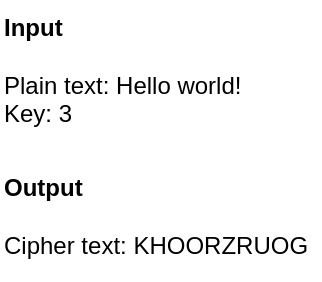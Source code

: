 <mxfile version="20.3.0" type="device" pages="6"><diagram id="RjCjhOEj5gRanv9xUhyw" name="UX"><mxGraphModel dx="782" dy="539" grid="1" gridSize="10" guides="1" tooltips="1" connect="1" arrows="1" fold="1" page="1" pageScale="1" pageWidth="1169" pageHeight="827" math="0" shadow="0"><root><mxCell id="P6TlU-wPTZ_5G9GFOR1F-0"/><mxCell id="P6TlU-wPTZ_5G9GFOR1F-1" parent="P6TlU-wPTZ_5G9GFOR1F-0"/><mxCell id="P6TlU-wPTZ_5G9GFOR1F-30" value="&lt;b&gt;Input&lt;/b&gt;&lt;br&gt;&lt;br&gt;Plain text: Hello world!&lt;br&gt;Key: 3" style="text;html=1;strokeColor=none;fillColor=none;align=left;verticalAlign=top;whiteSpace=wrap;rounded=0;" parent="P6TlU-wPTZ_5G9GFOR1F-1" vertex="1"><mxGeometry x="320" y="160" width="130" height="70" as="geometry"/></mxCell><mxCell id="P6TlU-wPTZ_5G9GFOR1F-31" value="&lt;b&gt;Output&lt;/b&gt;&lt;br&gt;&lt;br&gt;Cipher text: KHOORZRUOG" style="text;html=1;strokeColor=none;fillColor=none;align=left;verticalAlign=top;whiteSpace=wrap;rounded=0;horizontal=1;" parent="P6TlU-wPTZ_5G9GFOR1F-1" vertex="1"><mxGeometry x="320" y="240" width="160" height="60" as="geometry"/></mxCell></root></mxGraphModel></diagram><diagram name="Encode" id="GcXLMNfifwVAIiEV1o7Q"><mxGraphModel dx="882" dy="677" grid="1" gridSize="10" guides="1" tooltips="1" connect="1" arrows="1" fold="1" page="1" pageScale="1" pageWidth="1169" pageHeight="827" math="0" shadow="0">&#xa;      <root>&#xa;        <mxCell id="qPr7Wyt1u1uQ30_5zDNF-0"/>&#xa;        <mxCell id="qPr7Wyt1u1uQ30_5zDNF-1" parent="qPr7Wyt1u1uQ30_5zDNF-0"/>&#xa;        <mxCell id="qPr7Wyt1u1uQ30_5zDNF-2" style="edgeStyle=none;rounded=0;orthogonalLoop=1;jettySize=auto;html=1;exitX=0.5;exitY=1;exitDx=0;exitDy=0;endArrow=none;endFill=0;" parent="qPr7Wyt1u1uQ30_5zDNF-1" source="qPr7Wyt1u1uQ30_5zDNF-3" edge="1">&#xa;          <mxGeometry relative="1" as="geometry">&#xa;            <mxPoint x="540" y="160" as="targetPoint"/>&#xa;          </mxGeometry>&#xa;        </mxCell>&#xa;        <mxCell id="qPr7Wyt1u1uQ30_5zDNF-3" value="Caesar Cipher - Encode" style="rounded=0;whiteSpace=wrap;html=1;" parent="qPr7Wyt1u1uQ30_5zDNF-1" vertex="1">&#xa;          <mxGeometry x="480" y="80" width="120" height="60" as="geometry"/>&#xa;        </mxCell>&#xa;        <mxCell id="qPr7Wyt1u1uQ30_5zDNF-4" value="Get plain text message" style="rounded=0;whiteSpace=wrap;html=1;" parent="qPr7Wyt1u1uQ30_5zDNF-1" vertex="1">&#xa;          <mxGeometry x="160" y="200" width="120" height="60" as="geometry"/>&#xa;        </mxCell>&#xa;        <mxCell id="qPr7Wyt1u1uQ30_5zDNF-7" value="Get valid key value" style="rounded=0;whiteSpace=wrap;html=1;" parent="qPr7Wyt1u1uQ30_5zDNF-1" vertex="1">&#xa;          <mxGeometry x="320" y="200" width="120" height="60" as="geometry"/>&#xa;        </mxCell>&#xa;        <mxCell id="qPr7Wyt1u1uQ30_5zDNF-12" value="" style="endArrow=none;html=1;" parent="qPr7Wyt1u1uQ30_5zDNF-1" edge="1">&#xa;          <mxGeometry width="50" height="50" relative="1" as="geometry">&#xa;            <mxPoint x="220" y="160" as="sourcePoint"/>&#xa;            <mxPoint x="860" y="160" as="targetPoint"/>&#xa;          </mxGeometry>&#xa;        </mxCell>&#xa;        <mxCell id="qPr7Wyt1u1uQ30_5zDNF-14" style="edgeStyle=orthogonalEdgeStyle;rounded=0;orthogonalLoop=1;jettySize=auto;html=1;exitX=0.5;exitY=0;exitDx=0;exitDy=0;endArrow=none;endFill=0;" parent="qPr7Wyt1u1uQ30_5zDNF-1" source="qPr7Wyt1u1uQ30_5zDNF-15" edge="1">&#xa;          <mxGeometry relative="1" as="geometry">&#xa;            <mxPoint x="700" y="160" as="targetPoint"/>&#xa;          </mxGeometry>&#xa;        </mxCell>&#xa;        <mxCell id="qPr7Wyt1u1uQ30_5zDNF-15" value="Loop for&lt;br&gt;each letter in&lt;br&gt;interim text" style="ellipse;whiteSpace=wrap;html=1;" parent="qPr7Wyt1u1uQ30_5zDNF-1" vertex="1">&#xa;          <mxGeometry x="640" y="200" width="120" height="60" as="geometry"/>&#xa;        </mxCell>&#xa;        <mxCell id="qPr7Wyt1u1uQ30_5zDNF-22" value="Display cipher text" style="rounded=0;whiteSpace=wrap;html=1;" parent="qPr7Wyt1u1uQ30_5zDNF-1" vertex="1">&#xa;          <mxGeometry x="800" y="200" width="120" height="60" as="geometry"/>&#xa;        </mxCell>&#xa;        <mxCell id="qPr7Wyt1u1uQ30_5zDNF-39" value="" style="endArrow=none;html=1;exitX=0.5;exitY=0;exitDx=0;exitDy=0;" parent="qPr7Wyt1u1uQ30_5zDNF-1" source="qPr7Wyt1u1uQ30_5zDNF-7" edge="1">&#xa;          <mxGeometry width="50" height="50" relative="1" as="geometry">&#xa;            <mxPoint x="440" y="360" as="sourcePoint"/>&#xa;            <mxPoint x="380" y="160" as="targetPoint"/>&#xa;          </mxGeometry>&#xa;        </mxCell>&#xa;        <mxCell id="qPr7Wyt1u1uQ30_5zDNF-40" value="" style="endArrow=none;html=1;exitX=0.5;exitY=0;exitDx=0;exitDy=0;" parent="qPr7Wyt1u1uQ30_5zDNF-1" source="qPr7Wyt1u1uQ30_5zDNF-4" edge="1">&#xa;          <mxGeometry width="50" height="50" relative="1" as="geometry">&#xa;            <mxPoint x="150" y="430" as="sourcePoint"/>&#xa;            <mxPoint x="220" y="160" as="targetPoint"/>&#xa;          </mxGeometry>&#xa;        </mxCell>&#xa;        <mxCell id="qPr7Wyt1u1uQ30_5zDNF-41" value="" style="endArrow=none;html=1;" parent="qPr7Wyt1u1uQ30_5zDNF-1" source="qPr7Wyt1u1uQ30_5zDNF-22" edge="1">&#xa;          <mxGeometry width="50" height="50" relative="1" as="geometry">&#xa;            <mxPoint x="600" y="360" as="sourcePoint"/>&#xa;            <mxPoint x="860" y="160" as="targetPoint"/>&#xa;          </mxGeometry>&#xa;        </mxCell>&#xa;        <mxCell id="qPr7Wyt1u1uQ30_5zDNF-16" style="edgeStyle=none;rounded=0;orthogonalLoop=1;jettySize=auto;html=1;exitX=0.5;exitY=0;exitDx=0;exitDy=0;endArrow=none;endFill=0;" parent="qPr7Wyt1u1uQ30_5zDNF-1" source="qPr7Wyt1u1uQ30_5zDNF-17" edge="1">&#xa;          <mxGeometry relative="1" as="geometry">&#xa;            <mxPoint x="700" y="340" as="targetPoint"/>&#xa;          </mxGeometry>&#xa;        </mxCell>&#xa;        <mxCell id="gLv9NGvtsG2GSJEetIHr-0" style="edgeStyle=orthogonalEdgeStyle;rounded=0;orthogonalLoop=1;jettySize=auto;html=1;exitX=0.5;exitY=1;exitDx=0;exitDy=0;entryX=0.5;entryY=0;entryDx=0;entryDy=0;endArrow=none;endFill=0;" parent="qPr7Wyt1u1uQ30_5zDNF-1" source="qPr7Wyt1u1uQ30_5zDNF-17" target="qPr7Wyt1u1uQ30_5zDNF-19" edge="1">&#xa;          <mxGeometry relative="1" as="geometry"/>&#xa;        </mxCell>&#xa;        <mxCell id="qPr7Wyt1u1uQ30_5zDNF-17" value="Convert letter to ASCII value" style="rounded=0;whiteSpace=wrap;html=1;" parent="qPr7Wyt1u1uQ30_5zDNF-1" vertex="1">&#xa;          <mxGeometry x="640" y="340" width="120" height="60" as="geometry"/>&#xa;        </mxCell>&#xa;        <mxCell id="qPr7Wyt1u1uQ30_5zDNF-19" value="Add the key value&lt;br&gt;to ASCII value" style="rounded=0;whiteSpace=wrap;html=1;" parent="qPr7Wyt1u1uQ30_5zDNF-1" vertex="1">&#xa;          <mxGeometry x="640" y="440" width="120" height="60" as="geometry"/>&#xa;        </mxCell>&#xa;        <mxCell id="qPr7Wyt1u1uQ30_5zDNF-20" style="edgeStyle=none;rounded=0;orthogonalLoop=1;jettySize=auto;html=1;exitX=0.5;exitY=0;exitDx=0;exitDy=0;endArrow=none;endFill=0;" parent="qPr7Wyt1u1uQ30_5zDNF-1" source="qPr7Wyt1u1uQ30_5zDNF-21" edge="1">&#xa;          <mxGeometry relative="1" as="geometry">&#xa;            <mxPoint x="1020" y="300" as="targetPoint"/>&#xa;          </mxGeometry>&#xa;        </mxCell>&#xa;        <mxCell id="qPr7Wyt1u1uQ30_5zDNF-21" value="Convert value to&lt;br&gt;a character" style="rounded=0;whiteSpace=wrap;html=1;" parent="qPr7Wyt1u1uQ30_5zDNF-1" vertex="1">&#xa;          <mxGeometry x="960" y="340" width="120" height="60" as="geometry"/>&#xa;        </mxCell>&#xa;        <mxCell id="qPr7Wyt1u1uQ30_5zDNF-23" style="edgeStyle=none;rounded=0;orthogonalLoop=1;jettySize=auto;html=1;exitX=0.5;exitY=0;exitDx=0;exitDy=0;endArrow=none;endFill=0;entryX=0.5;entryY=1;entryDx=0;entryDy=0;" parent="qPr7Wyt1u1uQ30_5zDNF-1" source="qPr7Wyt1u1uQ30_5zDNF-24" target="qPr7Wyt1u1uQ30_5zDNF-21" edge="1">&#xa;          <mxGeometry relative="1" as="geometry">&#xa;            <mxPoint x="1020" y="410" as="targetPoint"/>&#xa;          </mxGeometry>&#xa;        </mxCell>&#xa;        <mxCell id="qPr7Wyt1u1uQ30_5zDNF-24" value="Add character to cipher text" style="rounded=0;whiteSpace=wrap;html=1;" parent="qPr7Wyt1u1uQ30_5zDNF-1" vertex="1">&#xa;          <mxGeometry x="960" y="440" width="120" height="60" as="geometry"/>&#xa;        </mxCell>&#xa;        <mxCell id="qPr7Wyt1u1uQ30_5zDNF-32" style="edgeStyle=orthogonalEdgeStyle;rounded=0;orthogonalLoop=1;jettySize=auto;html=1;exitX=0.5;exitY=0;exitDx=0;exitDy=0;entryX=0.5;entryY=1;entryDx=0;entryDy=0;endArrow=none;endFill=0;" parent="qPr7Wyt1u1uQ30_5zDNF-1" source="qPr7Wyt1u1uQ30_5zDNF-33" target="qPr7Wyt1u1uQ30_5zDNF-30" edge="1">&#xa;          <mxGeometry relative="1" as="geometry"/>&#xa;        </mxCell>&#xa;        <mxCell id="qPr7Wyt1u1uQ30_5zDNF-33" value="Subtract 26 from&lt;br&gt;new value" style="rounded=0;whiteSpace=wrap;html=1;" parent="qPr7Wyt1u1uQ30_5zDNF-1" vertex="1">&#xa;          <mxGeometry x="800" y="440" width="120" height="60" as="geometry"/>&#xa;        </mxCell>&#xa;        <mxCell id="qPr7Wyt1u1uQ30_5zDNF-38" value="" style="endArrow=none;html=1;" parent="qPr7Wyt1u1uQ30_5zDNF-1" edge="1">&#xa;          <mxGeometry width="50" height="50" relative="1" as="geometry">&#xa;            <mxPoint x="700" y="300" as="sourcePoint"/>&#xa;            <mxPoint x="1020" y="300" as="targetPoint"/>&#xa;          </mxGeometry>&#xa;        </mxCell>&#xa;        <mxCell id="gLv9NGvtsG2GSJEetIHr-4" style="edgeStyle=orthogonalEdgeStyle;rounded=0;orthogonalLoop=1;jettySize=auto;html=1;exitX=0.5;exitY=0;exitDx=0;exitDy=0;endArrow=none;endFill=0;" parent="qPr7Wyt1u1uQ30_5zDNF-1" source="gLv9NGvtsG2GSJEetIHr-3" edge="1">&#xa;          <mxGeometry relative="1" as="geometry">&#xa;            <mxPoint x="540" y="160" as="targetPoint"/>&#xa;          </mxGeometry>&#xa;        </mxCell>&#xa;        <mxCell id="gLv9NGvtsG2GSJEetIHr-10" style="edgeStyle=orthogonalEdgeStyle;rounded=0;orthogonalLoop=1;jettySize=auto;html=1;exitX=0.5;exitY=1;exitDx=0;exitDy=0;entryX=0.5;entryY=0;entryDx=0;entryDy=0;endArrow=none;endFill=0;" parent="qPr7Wyt1u1uQ30_5zDNF-1" source="gLv9NGvtsG2GSJEetIHr-3" target="gLv9NGvtsG2GSJEetIHr-9" edge="1">&#xa;          <mxGeometry relative="1" as="geometry"/>&#xa;        </mxCell>&#xa;        <mxCell id="gLv9NGvtsG2GSJEetIHr-3" value="Loop for each&lt;br&gt;letter in message" style="ellipse;whiteSpace=wrap;html=1;" parent="qPr7Wyt1u1uQ30_5zDNF-1" vertex="1">&#xa;          <mxGeometry x="480" y="200" width="120" height="60" as="geometry"/>&#xa;        </mxCell>&#xa;        <mxCell id="gLv9NGvtsG2GSJEetIHr-39" style="edgeStyle=orthogonalEdgeStyle;rounded=0;orthogonalLoop=1;jettySize=auto;html=1;exitX=0.5;exitY=0;exitDx=0;exitDy=0;endArrow=none;endFill=0;" parent="qPr7Wyt1u1uQ30_5zDNF-1" source="gLv9NGvtsG2GSJEetIHr-12" edge="1">&#xa;          <mxGeometry relative="1" as="geometry">&#xa;            <mxPoint x="300" y="540" as="targetPoint"/>&#xa;          </mxGeometry>&#xa;        </mxCell>&#xa;        <mxCell id="gLv9NGvtsG2GSJEetIHr-12" value="Convert letter to ASCII value" style="rounded=0;whiteSpace=wrap;html=1;" parent="qPr7Wyt1u1uQ30_5zDNF-1" vertex="1">&#xa;          <mxGeometry x="240" y="580" width="120" height="60" as="geometry"/>&#xa;        </mxCell>&#xa;        <mxCell id="gLv9NGvtsG2GSJEetIHr-13" value="Add letter to&lt;br&gt;interim message&amp;nbsp;" style="rounded=0;whiteSpace=wrap;html=1;" parent="qPr7Wyt1u1uQ30_5zDNF-1" vertex="1">&#xa;          <mxGeometry x="320" y="440" width="120" height="60" as="geometry"/>&#xa;        </mxCell>&#xa;        <mxCell id="gLv9NGvtsG2GSJEetIHr-14" style="rounded=0;orthogonalLoop=1;jettySize=auto;html=1;entryX=0.5;entryY=0;entryDx=0;entryDy=0;endArrow=none;endFill=0;edgeStyle=orthogonalEdgeStyle;" parent="qPr7Wyt1u1uQ30_5zDNF-1" target="gLv9NGvtsG2GSJEetIHr-13" edge="1">&#xa;          <mxGeometry relative="1" as="geometry">&#xa;            <mxPoint x="480" y="330" as="sourcePoint"/>&#xa;          </mxGeometry>&#xa;        </mxCell>&#xa;        <mxCell id="gLv9NGvtsG2GSJEetIHr-15" value="Yes" style="text;html=1;strokeColor=none;fillColor=none;align=center;verticalAlign=middle;whiteSpace=wrap;rounded=0;" parent="qPr7Wyt1u1uQ30_5zDNF-1" vertex="1">&#xa;          <mxGeometry x="440" y="310" width="40" height="20" as="geometry"/>&#xa;        </mxCell>&#xa;        <mxCell id="gLv9NGvtsG2GSJEetIHr-16" value="" style="group" parent="qPr7Wyt1u1uQ30_5zDNF-1" vertex="1" connectable="0">&#xa;          <mxGeometry x="480" y="440" width="120" height="60" as="geometry"/>&#xa;        </mxCell>&#xa;        <mxCell id="gLv9NGvtsG2GSJEetIHr-17" value="" style="verticalLabelPosition=bottom;verticalAlign=top;html=1;shape=hexagon;perimeter=hexagonPerimeter2;arcSize=6;size=0.16;" parent="gLv9NGvtsG2GSJEetIHr-16" vertex="1">&#xa;          <mxGeometry width="120" height="60" as="geometry"/>&#xa;        </mxCell>&#xa;        <mxCell id="gLv9NGvtsG2GSJEetIHr-18" value="Is letter a-z?" style="text;html=1;strokeColor=none;fillColor=none;align=center;verticalAlign=middle;whiteSpace=wrap;rounded=0;" parent="gLv9NGvtsG2GSJEetIHr-16" vertex="1">&#xa;          <mxGeometry x="24" width="72" height="60" as="geometry"/>&#xa;        </mxCell>&#xa;        <mxCell id="gLv9NGvtsG2GSJEetIHr-20" style="edgeStyle=none;rounded=0;orthogonalLoop=1;jettySize=auto;html=1;exitX=0.5;exitY=1;exitDx=0;exitDy=0;entryX=0.5;entryY=0;entryDx=0;entryDy=0;endArrow=none;endFill=0;" parent="qPr7Wyt1u1uQ30_5zDNF-1" source="gLv9NGvtsG2GSJEetIHr-9" target="gLv9NGvtsG2GSJEetIHr-18" edge="1">&#xa;          <mxGeometry relative="1" as="geometry"/>&#xa;        </mxCell>&#xa;        <mxCell id="gLv9NGvtsG2GSJEetIHr-33" style="edgeStyle=orthogonalEdgeStyle;rounded=0;orthogonalLoop=1;jettySize=auto;html=1;exitX=0.5;exitY=0;exitDx=0;exitDy=0;endArrow=none;endFill=0;" parent="qPr7Wyt1u1uQ30_5zDNF-1" source="gLv9NGvtsG2GSJEetIHr-21" edge="1">&#xa;          <mxGeometry relative="1" as="geometry">&#xa;            <mxPoint x="460" y="540" as="targetPoint"/>&#xa;          </mxGeometry>&#xa;        </mxCell>&#xa;        <mxCell id="gLv9NGvtsG2GSJEetIHr-21" value="Subtract 32 from&lt;br&gt;ASCII value" style="rounded=0;whiteSpace=wrap;html=1;" parent="qPr7Wyt1u1uQ30_5zDNF-1" vertex="1">&#xa;          <mxGeometry x="400" y="580" width="120" height="60" as="geometry"/>&#xa;        </mxCell>&#xa;        <mxCell id="gLv9NGvtsG2GSJEetIHr-25" value="Yes" style="text;html=1;strokeColor=none;fillColor=none;align=center;verticalAlign=middle;whiteSpace=wrap;rounded=0;" parent="qPr7Wyt1u1uQ30_5zDNF-1" vertex="1">&#xa;          <mxGeometry x="540" y="500" width="40" height="20" as="geometry"/>&#xa;        </mxCell>&#xa;        <mxCell id="gLv9NGvtsG2GSJEetIHr-40" style="edgeStyle=orthogonalEdgeStyle;rounded=0;orthogonalLoop=1;jettySize=auto;html=1;exitX=0.5;exitY=0;exitDx=0;exitDy=0;endArrow=none;endFill=0;" parent="qPr7Wyt1u1uQ30_5zDNF-1" source="gLv9NGvtsG2GSJEetIHr-26" edge="1">&#xa;          <mxGeometry relative="1" as="geometry">&#xa;            <mxPoint x="620" y="540" as="targetPoint"/>&#xa;          </mxGeometry>&#xa;        </mxCell>&#xa;        <mxCell id="gLv9NGvtsG2GSJEetIHr-26" value="Convert value to&lt;br&gt;a character" style="rounded=0;whiteSpace=wrap;html=1;" parent="qPr7Wyt1u1uQ30_5zDNF-1" vertex="1">&#xa;          <mxGeometry x="560" y="580" width="120" height="60" as="geometry"/>&#xa;        </mxCell>&#xa;        <mxCell id="gLv9NGvtsG2GSJEetIHr-34" style="edgeStyle=orthogonalEdgeStyle;rounded=0;orthogonalLoop=1;jettySize=auto;html=1;exitX=0.5;exitY=0;exitDx=0;exitDy=0;endArrow=none;endFill=0;" parent="qPr7Wyt1u1uQ30_5zDNF-1" source="gLv9NGvtsG2GSJEetIHr-27" edge="1">&#xa;          <mxGeometry relative="1" as="geometry">&#xa;            <mxPoint x="780" y="540" as="targetPoint"/>&#xa;          </mxGeometry>&#xa;        </mxCell>&#xa;        <mxCell id="gLv9NGvtsG2GSJEetIHr-27" value="Add character to interim text" style="rounded=0;whiteSpace=wrap;html=1;" parent="qPr7Wyt1u1uQ30_5zDNF-1" vertex="1">&#xa;          <mxGeometry x="720" y="580" width="120" height="60" as="geometry"/>&#xa;        </mxCell>&#xa;        <mxCell id="qPr7Wyt1u1uQ30_5zDNF-31" value="Yes" style="text;html=1;strokeColor=none;fillColor=none;align=center;verticalAlign=middle;whiteSpace=wrap;rounded=0;" parent="qPr7Wyt1u1uQ30_5zDNF-1" vertex="1">&#xa;          <mxGeometry x="860.004" y="400" width="34.286" height="20" as="geometry"/>&#xa;        </mxCell>&#xa;        <mxCell id="gLv9NGvtsG2GSJEetIHr-31" value="" style="group" parent="qPr7Wyt1u1uQ30_5zDNF-1" vertex="1" connectable="0">&#xa;          <mxGeometry x="800" y="340" width="120" height="60" as="geometry"/>&#xa;        </mxCell>&#xa;        <mxCell id="qPr7Wyt1u1uQ30_5zDNF-29" value="" style="verticalLabelPosition=bottom;verticalAlign=top;html=1;shape=hexagon;perimeter=hexagonPerimeter2;arcSize=6;size=0.16;" parent="gLv9NGvtsG2GSJEetIHr-31" vertex="1">&#xa;          <mxGeometry width="120" height="60" as="geometry"/>&#xa;        </mxCell>&#xa;        <mxCell id="qPr7Wyt1u1uQ30_5zDNF-30" value="Is new value greater than 90?" style="text;html=1;strokeColor=none;fillColor=none;align=center;verticalAlign=middle;whiteSpace=wrap;rounded=0;" parent="gLv9NGvtsG2GSJEetIHr-31" vertex="1">&#xa;          <mxGeometry x="20.72" width="78.57" height="60" as="geometry"/>&#xa;        </mxCell>&#xa;        <mxCell id="gLv9NGvtsG2GSJEetIHr-32" style="edgeStyle=orthogonalEdgeStyle;rounded=0;orthogonalLoop=1;jettySize=auto;html=1;exitX=0.5;exitY=0;exitDx=0;exitDy=0;endArrow=none;endFill=0;" parent="qPr7Wyt1u1uQ30_5zDNF-1" source="qPr7Wyt1u1uQ30_5zDNF-29" edge="1">&#xa;          <mxGeometry relative="1" as="geometry">&#xa;            <mxPoint x="860.143" y="300" as="targetPoint"/>&#xa;          </mxGeometry>&#xa;        </mxCell>&#xa;        <mxCell id="gLv9NGvtsG2GSJEetIHr-36" value="" style="endArrow=none;html=1;rounded=0;" parent="qPr7Wyt1u1uQ30_5zDNF-1" edge="1">&#xa;          <mxGeometry width="50" height="50" relative="1" as="geometry">&#xa;            <mxPoint x="300" y="540" as="sourcePoint"/>&#xa;            <mxPoint x="780" y="540" as="targetPoint"/>&#xa;          </mxGeometry>&#xa;        </mxCell>&#xa;        <mxCell id="gLv9NGvtsG2GSJEetIHr-37" value="No" style="text;html=1;strokeColor=none;fillColor=none;align=center;verticalAlign=middle;whiteSpace=wrap;rounded=0;" parent="qPr7Wyt1u1uQ30_5zDNF-1" vertex="1">&#xa;          <mxGeometry x="540" y="360" width="40" height="20" as="geometry"/>&#xa;        </mxCell>&#xa;        <mxCell id="gLv9NGvtsG2GSJEetIHr-38" style="edgeStyle=orthogonalEdgeStyle;rounded=0;orthogonalLoop=1;jettySize=auto;html=1;exitX=0.5;exitY=1;exitDx=0;exitDy=0;endArrow=none;endFill=0;entryX=0.5;entryY=0;entryDx=0;entryDy=0;" parent="qPr7Wyt1u1uQ30_5zDNF-1" target="qPr7Wyt1u1uQ30_5zDNF-17" edge="1">&#xa;          <mxGeometry relative="1" as="geometry">&#xa;            <mxPoint x="700" y="300" as="targetPoint"/>&#xa;            <mxPoint x="700.0" y="260" as="sourcePoint"/>&#xa;          </mxGeometry>&#xa;        </mxCell>&#xa;        <mxCell id="gLv9NGvtsG2GSJEetIHr-41" style="edgeStyle=orthogonalEdgeStyle;rounded=0;orthogonalLoop=1;jettySize=auto;html=1;exitX=0.5;exitY=1;exitDx=0;exitDy=0;endArrow=none;endFill=0;" parent="qPr7Wyt1u1uQ30_5zDNF-1" source="gLv9NGvtsG2GSJEetIHr-17" edge="1">&#xa;          <mxGeometry relative="1" as="geometry">&#xa;            <mxPoint x="540" y="540" as="targetPoint"/>&#xa;          </mxGeometry>&#xa;        </mxCell>&#xa;        <mxCell id="F9uNCHQIpigjKWtM84Tg-0" value="" style="group" parent="qPr7Wyt1u1uQ30_5zDNF-1" vertex="1" connectable="0">&#xa;          <mxGeometry x="480" y="300" width="120" height="60" as="geometry"/>&#xa;        </mxCell>&#xa;        <mxCell id="gLv9NGvtsG2GSJEetIHr-8" value="" style="verticalLabelPosition=bottom;verticalAlign=top;html=1;shape=hexagon;perimeter=hexagonPerimeter2;arcSize=6;size=0.16;" parent="F9uNCHQIpigjKWtM84Tg-0" vertex="1">&#xa;          <mxGeometry width="120" height="60" as="geometry"/>&#xa;        </mxCell>&#xa;        <mxCell id="gLv9NGvtsG2GSJEetIHr-9" value="Is letter A-Z?" style="text;html=1;strokeColor=none;fillColor=none;align=center;verticalAlign=middle;whiteSpace=wrap;rounded=0;" parent="F9uNCHQIpigjKWtM84Tg-0" vertex="1">&#xa;          <mxGeometry x="24" y="10" width="72" height="40" as="geometry"/>&#xa;        </mxCell>&#xa;      </root>&#xa;    </mxGraphModel></diagram><diagram id="F0ArDQqnMdtwwOhi-oQp" name="Page-1"><mxGraphModel dx="782" dy="539" grid="1" gridSize="10" guides="1" tooltips="1" connect="1" arrows="1" fold="1" page="1" pageScale="1" pageWidth="1169" pageHeight="827" math="0" shadow="0"><root><mxCell id="0"/><mxCell id="1" parent="0"/><mxCell id="RGvuDBfXI2XmU55CSNJE-20" style="edgeStyle=none;rounded=0;orthogonalLoop=1;jettySize=auto;html=1;exitX=0.5;exitY=1;exitDx=0;exitDy=0;endArrow=none;endFill=0;" parent="1" source="SsftGCZtgDBo6R44JhK9-2" edge="1"><mxGeometry relative="1" as="geometry"><mxPoint x="540" y="160" as="targetPoint"/></mxGeometry></mxCell><mxCell id="SsftGCZtgDBo6R44JhK9-2" value="Caesar Cipher - Encode" style="rounded=0;whiteSpace=wrap;html=1;" parent="1" vertex="1"><mxGeometry x="480" y="80" width="120" height="60" as="geometry"/></mxCell><mxCell id="SsftGCZtgDBo6R44JhK9-3" value="Get plain text message" style="rounded=0;whiteSpace=wrap;html=1;" parent="1" vertex="1"><mxGeometry x="160" y="200" width="120" height="60" as="geometry"/></mxCell><mxCell id="SsftGCZtgDBo6R44JhK9-8" style="edgeStyle=orthogonalEdgeStyle;rounded=0;orthogonalLoop=1;jettySize=auto;html=1;exitX=0.5;exitY=1;exitDx=0;exitDy=0;entryX=0.5;entryY=0;entryDx=0;entryDy=0;endArrow=none;endFill=0;" parent="1" source="SsftGCZtgDBo6R44JhK9-6" target="SsftGCZtgDBo6R44JhK9-7" edge="1"><mxGeometry relative="1" as="geometry"/></mxCell><mxCell id="SsftGCZtgDBo6R44JhK9-12" style="edgeStyle=orthogonalEdgeStyle;rounded=0;orthogonalLoop=1;jettySize=auto;html=1;exitX=0;exitY=0.5;exitDx=0;exitDy=0;entryX=0;entryY=0.5;entryDx=0;entryDy=0;endArrow=none;endFill=0;" parent="1" source="SsftGCZtgDBo6R44JhK9-6" target="SsftGCZtgDBo6R44JhK9-7" edge="1"><mxGeometry relative="1" as="geometry"/></mxCell><mxCell id="SsftGCZtgDBo6R44JhK9-6" value="Get key value" style="rounded=0;whiteSpace=wrap;html=1;" parent="1" vertex="1"><mxGeometry x="320" y="200" width="120" height="60" as="geometry"/></mxCell><mxCell id="SsftGCZtgDBo6R44JhK9-13" value="" style="group" parent="1" vertex="1" connectable="0"><mxGeometry x="320" y="300" width="120" height="60" as="geometry"/></mxCell><mxCell id="SsftGCZtgDBo6R44JhK9-7" value="" style="verticalLabelPosition=bottom;verticalAlign=top;html=1;shape=hexagon;perimeter=hexagonPerimeter2;arcSize=6;size=0.16;" parent="SsftGCZtgDBo6R44JhK9-13" vertex="1"><mxGeometry width="120" height="60" as="geometry"/></mxCell><mxCell id="SsftGCZtgDBo6R44JhK9-11" value="Is key between 1 and 25?" style="text;html=1;strokeColor=none;fillColor=none;align=center;verticalAlign=middle;whiteSpace=wrap;rounded=0;" parent="SsftGCZtgDBo6R44JhK9-13" vertex="1"><mxGeometry x="36" y="20" width="48" height="20" as="geometry"/></mxCell><mxCell id="SsftGCZtgDBo6R44JhK9-14" value="No" style="text;html=1;strokeColor=none;fillColor=none;align=center;verticalAlign=middle;whiteSpace=wrap;rounded=0;" parent="1" vertex="1"><mxGeometry x="290" y="310" width="40" height="20" as="geometry"/></mxCell><mxCell id="SsftGCZtgDBo6R44JhK9-17" value="" style="endArrow=none;html=1;" parent="1" edge="1"><mxGeometry width="50" height="50" relative="1" as="geometry"><mxPoint x="220" y="160" as="sourcePoint"/><mxPoint x="860" y="160" as="targetPoint"/></mxGeometry></mxCell><mxCell id="iDanF1prpeiqrMvS_iIp-4" style="edgeStyle=orthogonalEdgeStyle;rounded=0;orthogonalLoop=1;jettySize=auto;html=1;exitX=0.5;exitY=1;exitDx=0;exitDy=0;endArrow=none;endFill=0;entryX=0.5;entryY=0;entryDx=0;entryDy=0;" parent="1" source="SsftGCZtgDBo6R44JhK9-19" target="iDanF1prpeiqrMvS_iIp-2" edge="1"><mxGeometry relative="1" as="geometry"><mxPoint x="660" y="210" as="targetPoint"/></mxGeometry></mxCell><mxCell id="m8jWBQZusiVg4C8l09is-1" style="edgeStyle=orthogonalEdgeStyle;rounded=0;orthogonalLoop=1;jettySize=auto;html=1;exitX=0.5;exitY=0;exitDx=0;exitDy=0;endArrow=none;endFill=0;" parent="1" source="SsftGCZtgDBo6R44JhK9-19" edge="1"><mxGeometry relative="1" as="geometry"><mxPoint x="700" y="160" as="targetPoint"/></mxGeometry></mxCell><mxCell id="SsftGCZtgDBo6R44JhK9-19" value="Loop for each letter&lt;br&gt;in the message" style="ellipse;whiteSpace=wrap;html=1;" parent="1" vertex="1"><mxGeometry x="640" y="200" width="120" height="60" as="geometry"/></mxCell><mxCell id="RGvuDBfXI2XmU55CSNJE-13" style="edgeStyle=none;rounded=0;orthogonalLoop=1;jettySize=auto;html=1;exitX=0.5;exitY=0;exitDx=0;exitDy=0;endArrow=none;endFill=0;" parent="1" source="SsftGCZtgDBo6R44JhK9-21" edge="1"><mxGeometry relative="1" as="geometry"><mxPoint x="380" y="390" as="targetPoint"/></mxGeometry></mxCell><mxCell id="SsftGCZtgDBo6R44JhK9-21" value="Convert letter to ASCII value" style="rounded=0;whiteSpace=wrap;html=1;" parent="1" vertex="1"><mxGeometry x="320" y="420" width="120" height="60" as="geometry"/></mxCell><mxCell id="RGvuDBfXI2XmU55CSNJE-15" style="edgeStyle=none;rounded=0;orthogonalLoop=1;jettySize=auto;html=1;exitX=0.5;exitY=0;exitDx=0;exitDy=0;endArrow=none;endFill=0;" parent="1" source="SsftGCZtgDBo6R44JhK9-24" edge="1"><mxGeometry relative="1" as="geometry"><mxPoint x="540" y="390" as="targetPoint"/></mxGeometry></mxCell><mxCell id="SsftGCZtgDBo6R44JhK9-24" value="Add the key value to the ASCII value" style="rounded=0;whiteSpace=wrap;html=1;" parent="1" vertex="1"><mxGeometry x="480" y="420" width="120" height="60" as="geometry"/></mxCell><mxCell id="RGvuDBfXI2XmU55CSNJE-16" style="edgeStyle=none;rounded=0;orthogonalLoop=1;jettySize=auto;html=1;exitX=0.5;exitY=0;exitDx=0;exitDy=0;endArrow=none;endFill=0;" parent="1" source="SsftGCZtgDBo6R44JhK9-25" edge="1"><mxGeometry relative="1" as="geometry"><mxPoint x="860" y="390" as="targetPoint"/></mxGeometry></mxCell><mxCell id="SsftGCZtgDBo6R44JhK9-25" value="Convert new value to a character" style="rounded=0;whiteSpace=wrap;html=1;" parent="1" vertex="1"><mxGeometry x="800" y="420" width="120" height="60" as="geometry"/></mxCell><mxCell id="SsftGCZtgDBo6R44JhK9-26" value="Display cipher text" style="rounded=0;whiteSpace=wrap;html=1;" parent="1" vertex="1"><mxGeometry x="800" y="200" width="120" height="60" as="geometry"/></mxCell><mxCell id="RGvuDBfXI2XmU55CSNJE-14" style="edgeStyle=none;rounded=0;orthogonalLoop=1;jettySize=auto;html=1;exitX=0.5;exitY=0;exitDx=0;exitDy=0;endArrow=none;endFill=0;entryX=0.5;entryY=1;entryDx=0;entryDy=0;" parent="1" source="SsftGCZtgDBo6R44JhK9-39" target="SsftGCZtgDBo6R44JhK9-25" edge="1"><mxGeometry relative="1" as="geometry"><mxPoint x="860" y="490" as="targetPoint"/></mxGeometry></mxCell><mxCell id="SsftGCZtgDBo6R44JhK9-39" value="Add character to cipher text" style="rounded=0;whiteSpace=wrap;html=1;" parent="1" vertex="1"><mxGeometry x="800" y="520" width="120" height="60" as="geometry"/></mxCell><mxCell id="iDanF1prpeiqrMvS_iIp-1" value="" style="group" parent="1" vertex="1" connectable="0"><mxGeometry x="640" y="180" width="120" height="180" as="geometry"/></mxCell><mxCell id="iDanF1prpeiqrMvS_iIp-2" value="" style="verticalLabelPosition=bottom;verticalAlign=top;html=1;shape=hexagon;perimeter=hexagonPerimeter2;arcSize=6;size=0.16;" parent="iDanF1prpeiqrMvS_iIp-1" vertex="1"><mxGeometry y="120" width="120" height="60" as="geometry"/></mxCell><mxCell id="iDanF1prpeiqrMvS_iIp-3" value="Is letter between A and Z?" style="text;html=1;strokeColor=none;fillColor=none;align=center;verticalAlign=middle;whiteSpace=wrap;rounded=0;" parent="iDanF1prpeiqrMvS_iIp-1" vertex="1"><mxGeometry x="24" y="140" width="72" height="20" as="geometry"/></mxCell><mxCell id="iDanF1prpeiqrMvS_iIp-14" value="" style="group" parent="1" vertex="1" connectable="0"><mxGeometry x="640" y="420" width="120" height="80" as="geometry"/></mxCell><mxCell id="iDanF1prpeiqrMvS_iIp-15" value="" style="verticalLabelPosition=bottom;verticalAlign=top;html=1;shape=hexagon;perimeter=hexagonPerimeter2;arcSize=6;size=0.16;" parent="iDanF1prpeiqrMvS_iIp-14" vertex="1"><mxGeometry width="120" height="60" as="geometry"/></mxCell><mxCell id="iDanF1prpeiqrMvS_iIp-16" value="Is the new value greater than 90?" style="text;html=1;strokeColor=none;fillColor=none;align=center;verticalAlign=middle;whiteSpace=wrap;rounded=0;" parent="iDanF1prpeiqrMvS_iIp-14" vertex="1"><mxGeometry x="21.429" width="77.143" height="60" as="geometry"/></mxCell><mxCell id="iDanF1prpeiqrMvS_iIp-17" value="Yes" style="text;html=1;strokeColor=none;fillColor=none;align=center;verticalAlign=middle;whiteSpace=wrap;rounded=0;" parent="iDanF1prpeiqrMvS_iIp-14" vertex="1"><mxGeometry x="25.714" y="60" width="34.286" height="20" as="geometry"/></mxCell><mxCell id="iDanF1prpeiqrMvS_iIp-21" style="edgeStyle=orthogonalEdgeStyle;rounded=0;orthogonalLoop=1;jettySize=auto;html=1;exitX=0.5;exitY=0;exitDx=0;exitDy=0;entryX=0.5;entryY=1;entryDx=0;entryDy=0;endArrow=none;endFill=0;" parent="1" source="iDanF1prpeiqrMvS_iIp-18" target="iDanF1prpeiqrMvS_iIp-16" edge="1"><mxGeometry relative="1" as="geometry"/></mxCell><mxCell id="iDanF1prpeiqrMvS_iIp-18" value="Subtract 26 from the new value" style="rounded=0;whiteSpace=wrap;html=1;" parent="1" vertex="1"><mxGeometry x="640" y="520" width="120" height="60" as="geometry"/></mxCell><mxCell id="RGvuDBfXI2XmU55CSNJE-3" style="edgeStyle=orthogonalEdgeStyle;rounded=0;orthogonalLoop=1;jettySize=auto;html=1;exitX=0.5;exitY=0;exitDx=0;exitDy=0;endArrow=none;endFill=0;" parent="1" source="SsftGCZtgDBo6R44JhK9-4" edge="1"><mxGeometry relative="1" as="geometry"><mxPoint x="540" y="160" as="targetPoint"/></mxGeometry></mxCell><mxCell id="SsftGCZtgDBo6R44JhK9-4" value="Convert message to upper case" style="rounded=0;whiteSpace=wrap;html=1;" parent="1" vertex="1"><mxGeometry x="480" y="200" width="120" height="60" as="geometry"/></mxCell><mxCell id="iDanF1prpeiqrMvS_iIp-22" value="Yes" style="text;html=1;strokeColor=none;fillColor=none;align=center;verticalAlign=middle;whiteSpace=wrap;rounded=0;" parent="1" vertex="1"><mxGeometry x="660" y="360" width="40" height="20" as="geometry"/></mxCell><mxCell id="RGvuDBfXI2XmU55CSNJE-11" style="edgeStyle=orthogonalEdgeStyle;rounded=0;orthogonalLoop=1;jettySize=auto;html=1;exitX=0.5;exitY=1;exitDx=0;exitDy=0;entryX=0.5;entryY=0;entryDx=0;entryDy=0;endArrow=none;endFill=0;" parent="1" source="iDanF1prpeiqrMvS_iIp-2" target="iDanF1prpeiqrMvS_iIp-16" edge="1"><mxGeometry relative="1" as="geometry"/></mxCell><mxCell id="RGvuDBfXI2XmU55CSNJE-12" value="" style="endArrow=none;html=1;" parent="1" edge="1"><mxGeometry width="50" height="50" relative="1" as="geometry"><mxPoint x="380" y="391" as="sourcePoint"/><mxPoint x="860" y="390" as="targetPoint"/></mxGeometry></mxCell><mxCell id="RGvuDBfXI2XmU55CSNJE-17" value="" style="endArrow=none;html=1;exitX=0.5;exitY=0;exitDx=0;exitDy=0;" parent="1" source="SsftGCZtgDBo6R44JhK9-6" edge="1"><mxGeometry width="50" height="50" relative="1" as="geometry"><mxPoint x="440" y="360" as="sourcePoint"/><mxPoint x="380" y="160" as="targetPoint"/></mxGeometry></mxCell><mxCell id="RGvuDBfXI2XmU55CSNJE-18" value="" style="endArrow=none;html=1;exitX=0.5;exitY=0;exitDx=0;exitDy=0;" parent="1" source="SsftGCZtgDBo6R44JhK9-3" edge="1"><mxGeometry width="50" height="50" relative="1" as="geometry"><mxPoint x="150" y="430" as="sourcePoint"/><mxPoint x="220" y="160" as="targetPoint"/></mxGeometry></mxCell><mxCell id="RGvuDBfXI2XmU55CSNJE-19" value="" style="endArrow=none;html=1;" parent="1" source="SsftGCZtgDBo6R44JhK9-26" edge="1"><mxGeometry width="50" height="50" relative="1" as="geometry"><mxPoint x="600" y="360" as="sourcePoint"/><mxPoint x="860" y="160" as="targetPoint"/></mxGeometry></mxCell></root></mxGraphModel></diagram><diagram id="uwTM36lVaLbPrCuM3WQW" name="Page-2"><mxGraphModel dx="782" dy="539" grid="1" gridSize="10" guides="1" tooltips="1" connect="1" arrows="1" fold="1" page="1" pageScale="1" pageWidth="1169" pageHeight="827" math="0" shadow="0"><root><mxCell id="0"/><mxCell id="1" parent="0"/><mxCell id="SsftGCZtgDBo6R44JhK9-15" style="edgeStyle=orthogonalEdgeStyle;rounded=0;orthogonalLoop=1;jettySize=auto;html=1;exitX=0.5;exitY=1;exitDx=0;exitDy=0;endArrow=none;endFill=0;" parent="1" source="SsftGCZtgDBo6R44JhK9-2" edge="1"><mxGeometry relative="1" as="geometry"><mxPoint x="420" y="160" as="targetPoint"/></mxGeometry></mxCell><mxCell id="SsftGCZtgDBo6R44JhK9-2" value="Caesar Cipher - Encode" style="rounded=0;whiteSpace=wrap;html=1;" parent="1" vertex="1"><mxGeometry x="360" y="80" width="120" height="60" as="geometry"/></mxCell><mxCell id="ZRL3iSHB8gEITymEOPoa-4" style="edgeStyle=orthogonalEdgeStyle;rounded=0;orthogonalLoop=1;jettySize=auto;html=1;exitX=0.5;exitY=0;exitDx=0;exitDy=0;endArrow=none;endFill=0;" parent="1" source="SsftGCZtgDBo6R44JhK9-3" edge="1"><mxGeometry relative="1" as="geometry"><mxPoint x="180" y="160" as="targetPoint"/></mxGeometry></mxCell><mxCell id="ZRL3iSHB8gEITymEOPoa-5" style="rounded=0;orthogonalLoop=1;jettySize=auto;html=1;exitX=0.75;exitY=1;exitDx=0;exitDy=0;endArrow=block;endFill=1;" parent="1" source="SsftGCZtgDBo6R44JhK9-3" edge="1"><mxGeometry relative="1" as="geometry"><mxPoint x="210" y="320" as="targetPoint"/></mxGeometry></mxCell><mxCell id="SsftGCZtgDBo6R44JhK9-3" value="Get plain text message" style="rounded=0;whiteSpace=wrap;html=1;" parent="1" vertex="1"><mxGeometry x="120" y="200" width="120" height="60" as="geometry"/></mxCell><mxCell id="SsftGCZtgDBo6R44JhK9-18" style="edgeStyle=orthogonalEdgeStyle;rounded=0;orthogonalLoop=1;jettySize=auto;html=1;exitX=0.5;exitY=0;exitDx=0;exitDy=0;endArrow=none;endFill=0;" parent="1" source="SsftGCZtgDBo6R44JhK9-6" edge="1"><mxGeometry relative="1" as="geometry"><mxPoint x="340" y="160" as="targetPoint"/></mxGeometry></mxCell><mxCell id="ZRL3iSHB8gEITymEOPoa-6" style="edgeStyle=none;rounded=0;orthogonalLoop=1;jettySize=auto;html=1;exitX=0.75;exitY=1;exitDx=0;exitDy=0;endArrow=block;endFill=1;fillColor=#e1d5e7;" parent="1" source="SsftGCZtgDBo6R44JhK9-6" edge="1"><mxGeometry relative="1" as="geometry"><mxPoint x="370" y="320" as="targetPoint"/></mxGeometry></mxCell><mxCell id="SsftGCZtgDBo6R44JhK9-6" value="Get key value" style="rounded=0;whiteSpace=wrap;html=1;" parent="1" vertex="1"><mxGeometry x="280" y="200" width="120" height="60" as="geometry"/></mxCell><mxCell id="SsftGCZtgDBo6R44JhK9-17" value="" style="endArrow=none;html=1;" parent="1" edge="1"><mxGeometry width="50" height="50" relative="1" as="geometry"><mxPoint x="180" y="160" as="sourcePoint"/><mxPoint x="660" y="160" as="targetPoint"/></mxGeometry></mxCell><mxCell id="ZRL3iSHB8gEITymEOPoa-3" style="edgeStyle=orthogonalEdgeStyle;rounded=0;orthogonalLoop=1;jettySize=auto;html=1;exitX=0.5;exitY=0;exitDx=0;exitDy=0;endArrow=none;endFill=0;" parent="1" source="SsftGCZtgDBo6R44JhK9-26" edge="1"><mxGeometry relative="1" as="geometry"><mxPoint x="660" y="160" as="targetPoint"/></mxGeometry></mxCell><mxCell id="ZRL3iSHB8gEITymEOPoa-9" style="edgeStyle=none;rounded=0;orthogonalLoop=1;jettySize=auto;html=1;exitX=0.25;exitY=1;exitDx=0;exitDy=0;endArrow=none;endFill=0;startArrow=block;startFill=1;" parent="1" source="SsftGCZtgDBo6R44JhK9-26" edge="1"><mxGeometry relative="1" as="geometry"><mxPoint x="630" y="360" as="targetPoint"/></mxGeometry></mxCell><mxCell id="SsftGCZtgDBo6R44JhK9-26" value="Display cipher text" style="rounded=0;whiteSpace=wrap;html=1;" parent="1" vertex="1"><mxGeometry x="600" y="200" width="120" height="60" as="geometry"/></mxCell><mxCell id="ZRL3iSHB8gEITymEOPoa-2" style="edgeStyle=orthogonalEdgeStyle;rounded=0;orthogonalLoop=1;jettySize=auto;html=1;exitX=0.5;exitY=0;exitDx=0;exitDy=0;endArrow=none;endFill=0;" parent="1" source="ZRL3iSHB8gEITymEOPoa-1" edge="1"><mxGeometry relative="1" as="geometry"><mxPoint x="500" y="160" as="targetPoint"/></mxGeometry></mxCell><mxCell id="ZRL3iSHB8gEITymEOPoa-7" style="edgeStyle=none;rounded=0;orthogonalLoop=1;jettySize=auto;html=1;exitX=0.25;exitY=1;exitDx=0;exitDy=0;endArrow=none;endFill=0;startArrow=block;startFill=1;" parent="1" source="ZRL3iSHB8gEITymEOPoa-1" edge="1"><mxGeometry relative="1" as="geometry"><mxPoint x="470" y="360" as="targetPoint"/></mxGeometry></mxCell><mxCell id="ZRL3iSHB8gEITymEOPoa-8" style="edgeStyle=none;rounded=0;orthogonalLoop=1;jettySize=auto;html=1;exitX=0.75;exitY=1;exitDx=0;exitDy=0;endArrow=block;endFill=1;" parent="1" source="ZRL3iSHB8gEITymEOPoa-1" edge="1"><mxGeometry relative="1" as="geometry"><mxPoint x="530" y="320" as="targetPoint"/></mxGeometry></mxCell><mxCell id="ZRL3iSHB8gEITymEOPoa-1" value="Encrypt plain text message" style="rounded=0;whiteSpace=wrap;html=1;" parent="1" vertex="1"><mxGeometry x="440" y="200" width="120" height="60" as="geometry"/></mxCell><mxCell id="ZRL3iSHB8gEITymEOPoa-10" value="plainText" style="text;html=1;strokeColor=none;fillColor=none;align=center;verticalAlign=middle;whiteSpace=wrap;rounded=0;" parent="1" vertex="1"><mxGeometry x="190" y="320" width="40" height="20" as="geometry"/></mxCell><mxCell id="ZRL3iSHB8gEITymEOPoa-11" value="key" style="text;html=1;strokeColor=none;fillColor=none;align=center;verticalAlign=middle;whiteSpace=wrap;rounded=0;" parent="1" vertex="1"><mxGeometry x="350" y="320" width="40" height="20" as="geometry"/></mxCell><mxCell id="ZRL3iSHB8gEITymEOPoa-12" value="cipherText" style="text;html=1;strokeColor=none;fillColor=none;align=center;verticalAlign=middle;whiteSpace=wrap;rounded=0;" parent="1" vertex="1"><mxGeometry x="510" y="320" width="40" height="20" as="geometry"/></mxCell><mxCell id="ZRL3iSHB8gEITymEOPoa-13" value="cipherText" style="text;html=1;strokeColor=none;fillColor=none;align=center;verticalAlign=middle;whiteSpace=wrap;rounded=0;" parent="1" vertex="1"><mxGeometry x="610" y="360" width="40" height="20" as="geometry"/></mxCell><mxCell id="ZRL3iSHB8gEITymEOPoa-15" value="plainText, key" style="text;html=1;strokeColor=none;fillColor=none;align=center;verticalAlign=middle;whiteSpace=wrap;rounded=0;" parent="1" vertex="1"><mxGeometry x="430" y="360" width="80" height="20" as="geometry"/></mxCell></root></mxGraphModel></diagram><diagram id="4mQql27QQEsrqSH7kSeR" name="sd"><mxGraphModel dx="782" dy="539" grid="1" gridSize="10" guides="1" tooltips="1" connect="1" arrows="1" fold="1" page="1" pageScale="1" pageWidth="1169" pageHeight="827" math="0" shadow="0"><root><mxCell id="0"/><mxCell id="1" parent="0"/><mxCell id="PnTi4dvMfxkBQY3S4DTA-23" style="edgeStyle=orthogonalEdgeStyle;shape=connector;rounded=0;orthogonalLoop=1;jettySize=auto;html=1;exitX=0.5;exitY=1;exitDx=0;exitDy=0;labelBackgroundColor=default;strokeColor=default;fontFamily=Helvetica;fontSize=11;fontColor=default;startArrow=none;startFill=0;endArrow=none;endFill=0;" edge="1" parent="1" source="l5bLHaL3Zh3C_KpgQLBv-1"><mxGeometry relative="1" as="geometry"><mxPoint x="340" y="160" as="targetPoint"/></mxGeometry></mxCell><mxCell id="l5bLHaL3Zh3C_KpgQLBv-1" value="Encode" style="rounded=0;whiteSpace=wrap;html=1;" parent="1" vertex="1"><mxGeometry x="280" y="80" width="120" height="60" as="geometry"/></mxCell><mxCell id="PnTi4dvMfxkBQY3S4DTA-18" style="edgeStyle=orthogonalEdgeStyle;shape=connector;rounded=0;orthogonalLoop=1;jettySize=auto;html=1;exitX=0.5;exitY=0;exitDx=0;exitDy=0;labelBackgroundColor=default;strokeColor=default;fontFamily=Helvetica;fontSize=11;fontColor=default;startArrow=none;startFill=0;endArrow=none;endFill=0;" edge="1" parent="1" source="nme9xcFP0Zu9OwlZp9ow-1"><mxGeometry relative="1" as="geometry"><mxPoint x="180" y="160" as="targetPoint"/></mxGeometry></mxCell><mxCell id="nme9xcFP0Zu9OwlZp9ow-1" value="Initialise local variables" style="rounded=0;whiteSpace=wrap;html=1;" parent="1" vertex="1"><mxGeometry x="120" y="200" width="120" height="60" as="geometry"/></mxCell><mxCell id="PnTi4dvMfxkBQY3S4DTA-19" style="edgeStyle=orthogonalEdgeStyle;shape=connector;rounded=0;orthogonalLoop=1;jettySize=auto;html=1;exitX=0.5;exitY=0;exitDx=0;exitDy=0;labelBackgroundColor=default;strokeColor=default;fontFamily=Helvetica;fontSize=11;fontColor=default;startArrow=none;startFill=0;endArrow=none;endFill=0;" edge="1" parent="1" source="naudl5dFCF3qfg-9gcWL-2"><mxGeometry relative="1" as="geometry"><mxPoint x="480" y="160" as="targetPoint"/></mxGeometry></mxCell><mxCell id="PnTi4dvMfxkBQY3S4DTA-22" style="edgeStyle=orthogonalEdgeStyle;shape=connector;rounded=0;orthogonalLoop=1;jettySize=auto;html=1;exitX=0.5;exitY=1;exitDx=0;exitDy=0;labelBackgroundColor=default;strokeColor=default;fontFamily=Helvetica;fontSize=11;fontColor=default;startArrow=none;startFill=0;endArrow=none;endFill=0;" edge="1" parent="1" source="naudl5dFCF3qfg-9gcWL-2"><mxGeometry relative="1" as="geometry"><mxPoint x="480" y="280" as="targetPoint"/></mxGeometry></mxCell><mxCell id="naudl5dFCF3qfg-9gcWL-2" value="Loop for each letter&lt;br&gt;in the message" style="rounded=1;whiteSpace=wrap;html=1;arcSize=47;" parent="1" vertex="1"><mxGeometry x="420" y="200" width="120" height="60" as="geometry"/></mxCell><mxCell id="PnTi4dvMfxkBQY3S4DTA-9" style="edgeStyle=orthogonalEdgeStyle;shape=connector;rounded=0;orthogonalLoop=1;jettySize=auto;html=1;exitX=0.5;exitY=1;exitDx=0;exitDy=0;entryX=0.5;entryY=0;entryDx=0;entryDy=0;labelBackgroundColor=default;strokeColor=default;fontFamily=Helvetica;fontSize=11;fontColor=default;startArrow=none;startFill=0;endArrow=none;endFill=0;" edge="1" parent="1" source="PnTi4dvMfxkBQY3S4DTA-1" target="PnTi4dvMfxkBQY3S4DTA-2"><mxGeometry relative="1" as="geometry"/></mxCell><mxCell id="PnTi4dvMfxkBQY3S4DTA-21" style="edgeStyle=orthogonalEdgeStyle;shape=connector;rounded=0;orthogonalLoop=1;jettySize=auto;html=1;exitX=0.5;exitY=0;exitDx=0;exitDy=0;labelBackgroundColor=default;strokeColor=default;fontFamily=Helvetica;fontSize=11;fontColor=default;startArrow=none;startFill=0;endArrow=none;endFill=0;" edge="1" parent="1" source="PnTi4dvMfxkBQY3S4DTA-1"><mxGeometry relative="1" as="geometry"><mxPoint x="220" y="280" as="targetPoint"/></mxGeometry></mxCell><mxCell id="PnTi4dvMfxkBQY3S4DTA-1" value="&lt;font style=&quot;font-size: 11px;&quot; face=&quot;Helvetica&quot;&gt;Get ASCII value&lt;/font&gt;" style="rounded=0;whiteSpace=wrap;html=1;fontFamily=Lucida Console;fontSize=12;fontColor=default;" vertex="1" parent="1"><mxGeometry x="160" y="320" width="120" height="60" as="geometry"/></mxCell><mxCell id="PnTi4dvMfxkBQY3S4DTA-10" style="edgeStyle=orthogonalEdgeStyle;shape=connector;rounded=0;orthogonalLoop=1;jettySize=auto;html=1;exitX=0.5;exitY=1;exitDx=0;exitDy=0;entryX=0.5;entryY=0;entryDx=0;entryDy=0;labelBackgroundColor=default;strokeColor=default;fontFamily=Helvetica;fontSize=11;fontColor=default;startArrow=none;startFill=0;endArrow=none;endFill=0;" edge="1" parent="1" source="PnTi4dvMfxkBQY3S4DTA-2" target="PnTi4dvMfxkBQY3S4DTA-3"><mxGeometry relative="1" as="geometry"/></mxCell><mxCell id="PnTi4dvMfxkBQY3S4DTA-2" value="Is ASCII value&lt;br&gt;65 to 90?" style="shape=hexagon;perimeter=hexagonPerimeter2;whiteSpace=wrap;html=1;fixedSize=1;fontFamily=Helvetica;fontSize=11;fontColor=default;" vertex="1" parent="1"><mxGeometry x="160" y="440" width="120" height="60" as="geometry"/></mxCell><mxCell id="PnTi4dvMfxkBQY3S4DTA-3" value="&lt;font style=&quot;font-size: 11px;&quot; face=&quot;Helvetica&quot;&gt;Add 32 to ASCII value&lt;/font&gt;" style="rounded=0;whiteSpace=wrap;html=1;fontFamily=Lucida Console;fontSize=12;fontColor=default;" vertex="1" parent="1"><mxGeometry x="160" y="560" width="120" height="60" as="geometry"/></mxCell><mxCell id="PnTi4dvMfxkBQY3S4DTA-14" style="edgeStyle=orthogonalEdgeStyle;shape=connector;rounded=0;orthogonalLoop=1;jettySize=auto;html=1;exitX=0.5;exitY=1;exitDx=0;exitDy=0;entryX=0.5;entryY=0;entryDx=0;entryDy=0;labelBackgroundColor=default;strokeColor=default;fontFamily=Helvetica;fontSize=11;fontColor=default;startArrow=none;startFill=0;endArrow=none;endFill=0;" edge="1" parent="1" source="PnTi4dvMfxkBQY3S4DTA-4" target="PnTi4dvMfxkBQY3S4DTA-6"><mxGeometry relative="1" as="geometry"/></mxCell><mxCell id="PnTi4dvMfxkBQY3S4DTA-20" style="edgeStyle=orthogonalEdgeStyle;shape=connector;rounded=0;orthogonalLoop=1;jettySize=auto;html=1;exitX=0.5;exitY=0;exitDx=0;exitDy=0;labelBackgroundColor=default;strokeColor=default;fontFamily=Helvetica;fontSize=11;fontColor=default;startArrow=none;startFill=0;endArrow=none;endFill=0;" edge="1" parent="1" source="PnTi4dvMfxkBQY3S4DTA-4"><mxGeometry relative="1" as="geometry"><mxPoint x="540" y="280" as="targetPoint"/></mxGeometry></mxCell><mxCell id="PnTi4dvMfxkBQY3S4DTA-4" value="Is ASCII value&lt;br&gt;95 to 122?" style="shape=hexagon;perimeter=hexagonPerimeter2;whiteSpace=wrap;html=1;fixedSize=1;fontFamily=Helvetica;fontSize=11;fontColor=default;" vertex="1" parent="1"><mxGeometry x="480" y="320" width="120" height="60" as="geometry"/></mxCell><mxCell id="PnTi4dvMfxkBQY3S4DTA-15" style="edgeStyle=orthogonalEdgeStyle;shape=connector;rounded=0;orthogonalLoop=1;jettySize=auto;html=1;exitX=0.5;exitY=0;exitDx=0;exitDy=0;labelBackgroundColor=default;strokeColor=default;fontFamily=Helvetica;fontSize=11;fontColor=default;startArrow=none;startFill=0;endArrow=none;endFill=0;" edge="1" parent="1" source="PnTi4dvMfxkBQY3S4DTA-5"><mxGeometry relative="1" as="geometry"><mxPoint x="380" y="400" as="targetPoint"/></mxGeometry></mxCell><mxCell id="PnTi4dvMfxkBQY3S4DTA-5" value="&lt;font style=&quot;font-size: 11px;&quot; face=&quot;Helvetica&quot;&gt;Add key value&lt;br&gt;to ASCII value&lt;/font&gt;" style="rounded=0;whiteSpace=wrap;html=1;fontFamily=Lucida Console;fontSize=12;fontColor=default;" vertex="1" parent="1"><mxGeometry x="320" y="440" width="120" height="60" as="geometry"/></mxCell><mxCell id="PnTi4dvMfxkBQY3S4DTA-13" style="edgeStyle=orthogonalEdgeStyle;shape=connector;rounded=0;orthogonalLoop=1;jettySize=auto;html=1;exitX=0.5;exitY=1;exitDx=0;exitDy=0;entryX=0.5;entryY=0;entryDx=0;entryDy=0;labelBackgroundColor=default;strokeColor=default;fontFamily=Helvetica;fontSize=11;fontColor=default;startArrow=none;startFill=0;endArrow=none;endFill=0;" edge="1" parent="1" source="PnTi4dvMfxkBQY3S4DTA-6" target="PnTi4dvMfxkBQY3S4DTA-7"><mxGeometry relative="1" as="geometry"/></mxCell><mxCell id="PnTi4dvMfxkBQY3S4DTA-6" value="Is ASCII value&lt;br&gt;&amp;gt; 122?" style="shape=hexagon;perimeter=hexagonPerimeter2;whiteSpace=wrap;html=1;fixedSize=1;fontFamily=Helvetica;fontSize=11;fontColor=default;" vertex="1" parent="1"><mxGeometry x="480" y="440" width="120" height="60" as="geometry"/></mxCell><mxCell id="PnTi4dvMfxkBQY3S4DTA-7" value="&lt;font style=&quot;font-size: 11px;&quot; face=&quot;Helvetica&quot;&gt;Subtract 26 from&lt;br&gt;ASCII value&lt;/font&gt;" style="rounded=0;whiteSpace=wrap;html=1;fontFamily=Lucida Console;fontSize=12;fontColor=default;" vertex="1" parent="1"><mxGeometry x="480" y="560" width="120" height="60" as="geometry"/></mxCell><mxCell id="PnTi4dvMfxkBQY3S4DTA-16" style="edgeStyle=orthogonalEdgeStyle;shape=connector;rounded=0;orthogonalLoop=1;jettySize=auto;html=1;exitX=0.5;exitY=0;exitDx=0;exitDy=0;labelBackgroundColor=default;strokeColor=default;fontFamily=Helvetica;fontSize=11;fontColor=default;startArrow=none;startFill=0;endArrow=none;endFill=0;" edge="1" parent="1" source="PnTi4dvMfxkBQY3S4DTA-8"><mxGeometry relative="1" as="geometry"><mxPoint x="700" y="400" as="targetPoint"/></mxGeometry></mxCell><mxCell id="PnTi4dvMfxkBQY3S4DTA-8" value="&lt;font face=&quot;Helvetica&quot;&gt;&lt;span style=&quot;font-size: 11px;&quot;&gt;Add ASCII &lt;br&gt;character to&lt;br&gt;cipher text&lt;/span&gt;&lt;/font&gt;" style="rounded=0;whiteSpace=wrap;html=1;fontFamily=Lucida Console;fontSize=12;fontColor=default;" vertex="1" parent="1"><mxGeometry x="640" y="440" width="120" height="60" as="geometry"/></mxCell><mxCell id="PnTi4dvMfxkBQY3S4DTA-17" value="" style="endArrow=none;html=1;rounded=0;labelBackgroundColor=default;strokeColor=default;fontFamily=Helvetica;fontSize=11;fontColor=default;shape=connector;" edge="1" parent="1"><mxGeometry width="50" height="50" relative="1" as="geometry"><mxPoint x="380" y="400" as="sourcePoint"/><mxPoint x="700" y="400" as="targetPoint"/></mxGeometry></mxCell><mxCell id="PnTi4dvMfxkBQY3S4DTA-24" value="" style="endArrow=none;html=1;rounded=0;labelBackgroundColor=default;strokeColor=default;fontFamily=Helvetica;fontSize=11;fontColor=default;shape=connector;" edge="1" parent="1"><mxGeometry width="50" height="50" relative="1" as="geometry"><mxPoint x="220" y="280" as="sourcePoint"/><mxPoint x="540" y="280" as="targetPoint"/></mxGeometry></mxCell><mxCell id="PnTi4dvMfxkBQY3S4DTA-25" value="" style="endArrow=none;html=1;rounded=0;labelBackgroundColor=default;strokeColor=default;fontFamily=Helvetica;fontSize=11;fontColor=default;shape=connector;" edge="1" parent="1"><mxGeometry width="50" height="50" relative="1" as="geometry"><mxPoint x="180" y="160" as="sourcePoint"/><mxPoint x="480" y="160" as="targetPoint"/></mxGeometry></mxCell></root></mxGraphModel></diagram><diagram id="bA35DgrzmFnXP9mXUqBx" name="function"><mxGraphModel dx="782" dy="539" grid="1" gridSize="10" guides="1" tooltips="1" connect="1" arrows="1" fold="1" page="1" pageScale="1" pageWidth="1169" pageHeight="827" math="0" shadow="0"><root><mxCell id="0"/><mxCell id="1" parent="0"/><mxCell id="KOdq0aEJ3bhY2r8L5KYj-3" style="edgeStyle=orthogonalEdgeStyle;rounded=0;orthogonalLoop=1;jettySize=auto;html=1;exitX=0;exitY=0.5;exitDx=0;exitDy=0;endArrow=none;endFill=0;startArrow=block;startFill=1;" edge="1" parent="1" source="KOdq0aEJ3bhY2r8L5KYj-1"><mxGeometry relative="1" as="geometry"><mxPoint x="240" y="280" as="targetPoint"/></mxGeometry></mxCell><mxCell id="KOdq0aEJ3bhY2r8L5KYj-4" style="edgeStyle=orthogonalEdgeStyle;shape=connector;rounded=0;orthogonalLoop=1;jettySize=auto;html=1;exitX=1;exitY=0.5;exitDx=0;exitDy=0;labelBackgroundColor=default;strokeColor=default;fontFamily=Helvetica;fontSize=11;fontColor=default;endArrow=block;endFill=1;" edge="1" parent="1" source="KOdq0aEJ3bhY2r8L5KYj-1"><mxGeometry relative="1" as="geometry"><mxPoint x="560" y="280" as="targetPoint"/></mxGeometry></mxCell><mxCell id="KOdq0aEJ3bhY2r8L5KYj-1" value="encode(text, key)" style="rounded=0;whiteSpace=wrap;html=1;" vertex="1" parent="1"><mxGeometry x="340" y="250" width="120" height="60" as="geometry"/></mxCell><mxCell id="KOdq0aEJ3bhY2r8L5KYj-5" value="&lt;font style=&quot;font-size: 12px;&quot; face=&quot;Lucida Console&quot;&gt;&quot;Hello!&quot;, 1&lt;/font&gt;" style="text;html=1;strokeColor=none;fillColor=none;align=left;verticalAlign=middle;whiteSpace=wrap;rounded=0;fontFamily=Helvetica;fontSize=11;fontColor=default;" vertex="1" parent="1"><mxGeometry x="240" y="250" width="90" height="30" as="geometry"/></mxCell><mxCell id="KOdq0aEJ3bhY2r8L5KYj-6" value="&lt;font style=&quot;font-size: 12px;&quot; face=&quot;Lucida Console&quot;&gt;&quot;ifmmp&quot;&lt;/font&gt;" style="text;html=1;strokeColor=none;fillColor=none;align=right;verticalAlign=middle;whiteSpace=wrap;rounded=0;fontFamily=Helvetica;fontSize=11;fontColor=default;" vertex="1" parent="1"><mxGeometry x="500" y="250" width="60" height="30" as="geometry"/></mxCell><mxCell id="KOdq0aEJ3bhY2r8L5KYj-8" style="edgeStyle=orthogonalEdgeStyle;rounded=0;orthogonalLoop=1;jettySize=auto;html=1;exitX=0;exitY=0.5;exitDx=0;exitDy=0;endArrow=none;endFill=0;startArrow=block;startFill=1;" edge="1" parent="1" source="KOdq0aEJ3bhY2r8L5KYj-10"><mxGeometry relative="1" as="geometry"><mxPoint x="240" y="390" as="targetPoint"/></mxGeometry></mxCell><mxCell id="KOdq0aEJ3bhY2r8L5KYj-9" style="edgeStyle=orthogonalEdgeStyle;shape=connector;rounded=0;orthogonalLoop=1;jettySize=auto;html=1;exitX=1;exitY=0.5;exitDx=0;exitDy=0;labelBackgroundColor=default;strokeColor=default;fontFamily=Helvetica;fontSize=11;fontColor=default;endArrow=block;endFill=1;" edge="1" parent="1" source="KOdq0aEJ3bhY2r8L5KYj-10"><mxGeometry relative="1" as="geometry"><mxPoint x="560" y="390" as="targetPoint"/></mxGeometry></mxCell><mxCell id="KOdq0aEJ3bhY2r8L5KYj-10" value="encode(text, key)" style="rounded=0;whiteSpace=wrap;html=1;" vertex="1" parent="1"><mxGeometry x="340" y="360" width="120" height="60" as="geometry"/></mxCell><mxCell id="KOdq0aEJ3bhY2r8L5KYj-11" value="&lt;font style=&quot;font-size: 12px;&quot; face=&quot;Lucida Console&quot;&gt;&quot;abc XYZ&quot;, 3&lt;/font&gt;" style="text;html=1;strokeColor=none;fillColor=none;align=left;verticalAlign=middle;whiteSpace=wrap;rounded=0;fontFamily=Helvetica;fontSize=11;fontColor=default;" vertex="1" parent="1"><mxGeometry x="240" y="360" width="90" height="30" as="geometry"/></mxCell><mxCell id="KOdq0aEJ3bhY2r8L5KYj-12" value="&lt;font style=&quot;font-size: 12px;&quot; face=&quot;Lucida Console&quot;&gt;&quot;defabc&quot;&lt;/font&gt;" style="text;html=1;strokeColor=none;fillColor=none;align=right;verticalAlign=middle;whiteSpace=wrap;rounded=0;fontFamily=Helvetica;fontSize=11;fontColor=default;" vertex="1" parent="1"><mxGeometry x="500" y="360" width="60" height="30" as="geometry"/></mxCell></root></mxGraphModel></diagram></mxfile>